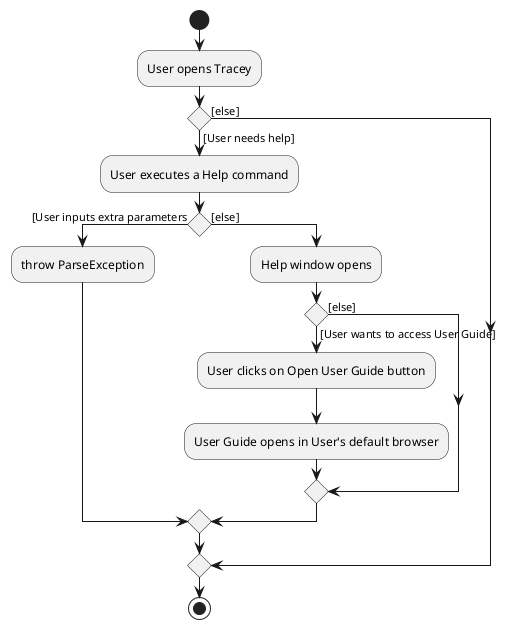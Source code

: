 @startuml
'https://plantuml.com/activity-diagram-beta

start

:User opens Tracey;

If () then ([User needs help])
    :User executes a Help command;

    If () then ([User inputs extra parameters)
    :throw ParseException;
    else ([else])
    :Help window opens;

    If () then ([User wants to access User Guide])
    :User clicks on Open User Guide button;
    :User Guide opens in User's default browser;

    else ([else])

    endif
    endif
    else ([else])
    endif
stop

@enduml

